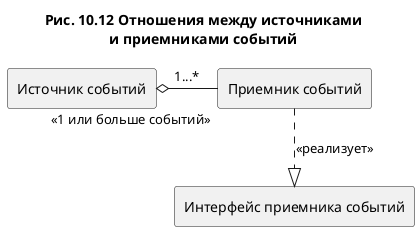 @startuml
title
Рис. 10.12 Отношения между источниками
и приемниками событий
end title

rectangle "Источник событий" as eventSource
rectangle "Приемник событий" as eventListener
rectangle "Интерфейс приемника событий" as eventListenerInterface

eventSource"<<1 или больше событий>>" o-right- eventListener : "1...*"
eventListener ..|> eventListenerInterface : <<реализует>>
@enduml